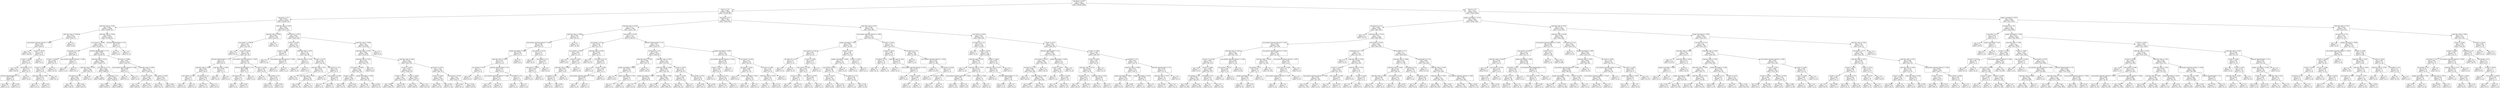 digraph Tree {
node [shape=box, fontname="helvetica"] ;
edge [fontname="helvetica"] ;
0 [label="age_group <= 0.833\ngini = 0.365\nsamples = 26558\nvalue = [20190, 6368]"] ;
1 [label="hosp_tf <= 0.5\ngini = 0.083\nsamples = 18444\nvalue = [17642, 802]"] ;
0 -> 1 [labeldistance=2.5, labelangle=45, headlabel="True"] ;
2 [label="age_group <= 0.5\ngini = 0.023\nsamples = 16190\nvalue = [15999, 191]"] ;
1 -> 2 ;
3 [label="state_fips_code <= 0.078\ngini = 0.006\nsamples = 12660\nvalue = [12622, 38]"] ;
2 -> 3 ;
4 [label="state_fips_code <= 0.058\ngini = 0.053\nsamples = 438\nvalue = [426, 12]"] ;
3 -> 4 ;
5 [label="case_positive_specimen_interval <= 0.005\ngini = 0.018\nsamples = 430\nvalue = [426, 4]"] ;
4 -> 5 ;
6 [label="gini = 0.0\nsamples = 356\nvalue = [356, 0]"] ;
5 -> 6 ;
7 [label="income <= 0.342\ngini = 0.102\nsamples = 74\nvalue = [70, 4]"] ;
5 -> 7 ;
8 [label="income <= 0.308\ngini = 0.079\nsamples = 73\nvalue = [70, 3]"] ;
7 -> 8 ;
9 [label="gini = 0.0\nsamples = 58\nvalue = [58, 0]"] ;
8 -> 9 ;
10 [label="sex_Female <= 0.5\ngini = 0.32\nsamples = 15\nvalue = [12, 3]"] ;
8 -> 10 ;
11 [label="ethnicity_Hispanic/Latino <= 0.5\ngini = 0.397\nsamples = 11\nvalue = [8, 3]"] ;
10 -> 11 ;
12 [label="gini = 0.48\nsamples = 5\nvalue = [3, 2]"] ;
11 -> 12 ;
13 [label="gini = 0.278\nsamples = 6\nvalue = [5, 1]"] ;
11 -> 13 ;
14 [label="gini = 0.0\nsamples = 4\nvalue = [4, 0]"] ;
10 -> 14 ;
15 [label="gini = 0.0\nsamples = 1\nvalue = [0, 1]"] ;
7 -> 15 ;
16 [label="gini = 0.0\nsamples = 8\nvalue = [0, 8]"] ;
4 -> 16 ;
17 [label="state_fips_code <= 0.818\ngini = 0.004\nsamples = 12222\nvalue = [12196, 26]"] ;
3 -> 17 ;
18 [label="case_month <= 0.044\ngini = 0.004\nsamples = 12217\nvalue = [12192, 25]"] ;
17 -> 18 ;
19 [label="race_Asian <= 0.5\ngini = 0.081\nsamples = 71\nvalue = [68, 3]"] ;
18 -> 19 ;
20 [label="income <= 0.296\ngini = 0.056\nsamples = 69\nvalue = [67, 2]"] ;
19 -> 20 ;
21 [label="income <= 0.292\ngini = 0.219\nsamples = 16\nvalue = [14, 2]"] ;
20 -> 21 ;
22 [label="state_fips_code <= 0.481\ngini = 0.124\nsamples = 15\nvalue = [14, 1]"] ;
21 -> 22 ;
23 [label="gini = 0.0\nsamples = 11\nvalue = [11, 0]"] ;
22 -> 23 ;
24 [label="gini = 0.375\nsamples = 4\nvalue = [3, 1]"] ;
22 -> 24 ;
25 [label="gini = 0.0\nsamples = 1\nvalue = [0, 1]"] ;
21 -> 25 ;
26 [label="gini = 0.0\nsamples = 53\nvalue = [53, 0]"] ;
20 -> 26 ;
27 [label="case_positive_specimen_interval <= 0.005\ngini = 0.5\nsamples = 2\nvalue = [1, 1]"] ;
19 -> 27 ;
28 [label="gini = 0.0\nsamples = 1\nvalue = [1, 0]"] ;
27 -> 28 ;
29 [label="gini = 0.0\nsamples = 1\nvalue = [0, 1]"] ;
27 -> 29 ;
30 [label="ethnicity_Hispanic/Latino <= 0.5\ngini = 0.004\nsamples = 12146\nvalue = [12124, 22]"] ;
18 -> 30 ;
31 [label="state_fips_code <= 0.214\ngini = 0.002\nsamples = 10830\nvalue = [10817, 13]"] ;
30 -> 31 ;
32 [label="state_fips_code <= 0.201\ngini = 0.011\nsamples = 928\nvalue = [923, 5]"] ;
31 -> 32 ;
33 [label="risk_factor_tf <= 0.5\ngini = 0.009\nsamples = 927\nvalue = [923, 4]"] ;
32 -> 33 ;
34 [label="gini = 0.0\nsamples = 342\nvalue = [342, 0]"] ;
33 -> 34 ;
35 [label="gini = 0.014\nsamples = 585\nvalue = [581, 4]"] ;
33 -> 35 ;
36 [label="gini = 0.0\nsamples = 1\nvalue = [0, 1]"] ;
32 -> 36 ;
37 [label="risk_factor_tf <= 0.5\ngini = 0.002\nsamples = 9902\nvalue = [9894, 8]"] ;
31 -> 37 ;
38 [label="gini = 0.0\nsamples = 3646\nvalue = [3646, 0]"] ;
37 -> 38 ;
39 [label="sex_Female <= 0.5\ngini = 0.003\nsamples = 6256\nvalue = [6248, 8]"] ;
37 -> 39 ;
40 [label="gini = 0.001\nsamples = 4561\nvalue = [4558, 3]"] ;
39 -> 40 ;
41 [label="gini = 0.006\nsamples = 1695\nvalue = [1690, 5]"] ;
39 -> 41 ;
42 [label="income <= 0.088\ngini = 0.014\nsamples = 1316\nvalue = [1307, 9]"] ;
30 -> 42 ;
43 [label="case_positive_specimen_interval <= 0.005\ngini = 0.444\nsamples = 3\nvalue = [2, 1]"] ;
42 -> 43 ;
44 [label="gini = 0.0\nsamples = 1\nvalue = [0, 1]"] ;
43 -> 44 ;
45 [label="gini = 0.0\nsamples = 2\nvalue = [2, 0]"] ;
43 -> 45 ;
46 [label="state_fips_code <= 0.604\ngini = 0.012\nsamples = 1313\nvalue = [1305, 8]"] ;
42 -> 46 ;
47 [label="income <= 0.534\ngini = 0.002\nsamples = 982\nvalue = [981, 1]"] ;
46 -> 47 ;
48 [label="gini = 0.0\nsamples = 858\nvalue = [858, 0]"] ;
47 -> 48 ;
49 [label="gini = 0.016\nsamples = 124\nvalue = [123, 1]"] ;
47 -> 49 ;
50 [label="case_month <= 0.206\ngini = 0.041\nsamples = 331\nvalue = [324, 7]"] ;
46 -> 50 ;
51 [label="gini = 0.103\nsamples = 55\nvalue = [52, 3]"] ;
50 -> 51 ;
52 [label="gini = 0.029\nsamples = 276\nvalue = [272, 4]"] ;
50 -> 52 ;
53 [label="ethnicity_Hispanic/Latino <= 0.5\ngini = 0.32\nsamples = 5\nvalue = [4, 1]"] ;
17 -> 53 ;
54 [label="gini = 0.0\nsamples = 4\nvalue = [4, 0]"] ;
53 -> 54 ;
55 [label="gini = 0.0\nsamples = 1\nvalue = [0, 1]"] ;
53 -> 55 ;
56 [label="state_fips_code <= 0.078\ngini = 0.083\nsamples = 3530\nvalue = [3377, 153]"] ;
2 -> 56 ;
57 [label="state_fips_code <= 0.058\ngini = 0.406\nsamples = 159\nvalue = [114, 45]"] ;
56 -> 57 ;
58 [label="case_month <= 0.309\ngini = 0.236\nsamples = 132\nvalue = [114, 18]"] ;
57 -> 58 ;
59 [label="gini = 0.0\nsamples = 47\nvalue = [47, 0]"] ;
58 -> 59 ;
60 [label="income <= 0.236\ngini = 0.334\nsamples = 85\nvalue = [67, 18]"] ;
58 -> 60 ;
61 [label="ethnicity_Hispanic/Latino <= 0.5\ngini = 0.13\nsamples = 43\nvalue = [40, 3]"] ;
60 -> 61 ;
62 [label="state_fips_code <= 0.019\ngini = 0.095\nsamples = 40\nvalue = [38, 2]"] ;
61 -> 62 ;
63 [label="case_month <= 0.515\ngini = 0.32\nsamples = 5\nvalue = [4, 1]"] ;
62 -> 63 ;
64 [label="gini = 0.0\nsamples = 4\nvalue = [4, 0]"] ;
63 -> 64 ;
65 [label="gini = 0.0\nsamples = 1\nvalue = [0, 1]"] ;
63 -> 65 ;
66 [label="sex_Female <= 0.5\ngini = 0.056\nsamples = 35\nvalue = [34, 1]"] ;
62 -> 66 ;
67 [label="gini = 0.153\nsamples = 12\nvalue = [11, 1]"] ;
66 -> 67 ;
68 [label="gini = 0.0\nsamples = 23\nvalue = [23, 0]"] ;
66 -> 68 ;
69 [label="state_fips_code <= 0.045\ngini = 0.444\nsamples = 3\nvalue = [2, 1]"] ;
61 -> 69 ;
70 [label="gini = 0.0\nsamples = 2\nvalue = [2, 0]"] ;
69 -> 70 ;
71 [label="gini = 0.0\nsamples = 1\nvalue = [0, 1]"] ;
69 -> 71 ;
72 [label="case_positive_specimen_interval <= 0.005\ngini = 0.459\nsamples = 42\nvalue = [27, 15]"] ;
60 -> 72 ;
73 [label="ethnicity_Hispanic/Latino <= 0.5\ngini = 0.486\nsamples = 12\nvalue = [5, 7]"] ;
72 -> 73 ;
74 [label="risk_factor_tf <= 0.5\ngini = 0.42\nsamples = 10\nvalue = [3, 7]"] ;
73 -> 74 ;
75 [label="gini = 0.0\nsamples = 1\nvalue = [1, 0]"] ;
74 -> 75 ;
76 [label="gini = 0.346\nsamples = 9\nvalue = [2, 7]"] ;
74 -> 76 ;
77 [label="gini = 0.0\nsamples = 2\nvalue = [2, 0]"] ;
73 -> 77 ;
78 [label="income <= 0.302\ngini = 0.391\nsamples = 30\nvalue = [22, 8]"] ;
72 -> 78 ;
79 [label="gini = 0.0\nsamples = 5\nvalue = [5, 0]"] ;
78 -> 79 ;
80 [label="case_month <= 0.5\ngini = 0.435\nsamples = 25\nvalue = [17, 8]"] ;
78 -> 80 ;
81 [label="gini = 0.278\nsamples = 12\nvalue = [10, 2]"] ;
80 -> 81 ;
82 [label="gini = 0.497\nsamples = 13\nvalue = [7, 6]"] ;
80 -> 82 ;
83 [label="gini = 0.0\nsamples = 27\nvalue = [0, 27]"] ;
57 -> 83 ;
84 [label="case_month <= 0.074\ngini = 0.062\nsamples = 3371\nvalue = [3263, 108]"] ;
56 -> 84 ;
85 [label="income <= 0.182\ngini = 0.351\nsamples = 110\nvalue = [85, 25]"] ;
84 -> 85 ;
86 [label="income <= 0.105\ngini = 0.469\nsamples = 8\nvalue = [3, 5]"] ;
85 -> 86 ;
87 [label="gini = 0.0\nsamples = 2\nvalue = [2, 0]"] ;
86 -> 87 ;
88 [label="case_positive_specimen_interval <= 0.005\ngini = 0.278\nsamples = 6\nvalue = [1, 5]"] ;
86 -> 88 ;
89 [label="gini = 0.0\nsamples = 5\nvalue = [0, 5]"] ;
88 -> 89 ;
90 [label="gini = 0.0\nsamples = 1\nvalue = [1, 0]"] ;
88 -> 90 ;
91 [label="state_fips_code <= 0.214\ngini = 0.315\nsamples = 102\nvalue = [82, 20]"] ;
85 -> 91 ;
92 [label="state_fips_code <= 0.149\ngini = 0.5\nsamples = 8\nvalue = [4, 4]"] ;
91 -> 92 ;
93 [label="gini = 0.0\nsamples = 4\nvalue = [4, 0]"] ;
92 -> 93 ;
94 [label="gini = 0.0\nsamples = 4\nvalue = [0, 4]"] ;
92 -> 94 ;
95 [label="income <= 0.772\ngini = 0.282\nsamples = 94\nvalue = [78, 16]"] ;
91 -> 95 ;
96 [label="state_fips_code <= 0.37\ngini = 0.245\nsamples = 84\nvalue = [72, 12]"] ;
95 -> 96 ;
97 [label="gini = 0.0\nsamples = 16\nvalue = [16, 0]"] ;
96 -> 97 ;
98 [label="state_fips_code <= 0.461\ngini = 0.291\nsamples = 68\nvalue = [56, 12]"] ;
96 -> 98 ;
99 [label="gini = 0.346\nsamples = 54\nvalue = [42, 12]"] ;
98 -> 99 ;
100 [label="gini = 0.0\nsamples = 14\nvalue = [14, 0]"] ;
98 -> 100 ;
101 [label="risk_factor_tf <= 0.5\ngini = 0.48\nsamples = 10\nvalue = [6, 4]"] ;
95 -> 101 ;
102 [label="gini = 0.0\nsamples = 1\nvalue = [1, 0]"] ;
101 -> 102 ;
103 [label="case_month <= 0.044\ngini = 0.494\nsamples = 9\nvalue = [5, 4]"] ;
101 -> 103 ;
104 [label="gini = 0.5\nsamples = 4\nvalue = [2, 2]"] ;
103 -> 104 ;
105 [label="gini = 0.48\nsamples = 5\nvalue = [3, 2]"] ;
103 -> 105 ;
106 [label="state_fips_code <= 0.818\ngini = 0.05\nsamples = 3261\nvalue = [3178, 83]"] ;
84 -> 106 ;
107 [label="state_fips_code <= 0.214\ngini = 0.048\nsamples = 3259\nvalue = [3178, 81]"] ;
106 -> 107 ;
108 [label="state_fips_code <= 0.201\ngini = 0.167\nsamples = 294\nvalue = [267, 27]"] ;
107 -> 108 ;
109 [label="case_month <= 0.485\ngini = 0.124\nsamples = 286\nvalue = [267, 19]"] ;
108 -> 109 ;
110 [label="income <= 0.217\ngini = 0.052\nsamples = 188\nvalue = [183, 5]"] ;
109 -> 110 ;
111 [label="gini = 0.097\nsamples = 78\nvalue = [74, 4]"] ;
110 -> 111 ;
112 [label="gini = 0.018\nsamples = 110\nvalue = [109, 1]"] ;
110 -> 112 ;
113 [label="people_vaccinated <= 0.789\ngini = 0.245\nsamples = 98\nvalue = [84, 14]"] ;
109 -> 113 ;
114 [label="gini = 0.416\nsamples = 44\nvalue = [31, 13]"] ;
113 -> 114 ;
115 [label="gini = 0.036\nsamples = 54\nvalue = [53, 1]"] ;
113 -> 115 ;
116 [label="gini = 0.0\nsamples = 8\nvalue = [0, 8]"] ;
108 -> 116 ;
117 [label="state_fips_code <= 0.604\ngini = 0.036\nsamples = 2965\nvalue = [2911, 54]"] ;
107 -> 117 ;
118 [label="income <= 0.322\ngini = 0.025\nsamples = 2579\nvalue = [2546, 33]"] ;
117 -> 118 ;
119 [label="income <= 0.315\ngini = 0.04\nsamples = 1504\nvalue = [1473, 31]"] ;
118 -> 119 ;
120 [label="gini = 0.036\nsamples = 1468\nvalue = [1441, 27]"] ;
119 -> 120 ;
121 [label="gini = 0.198\nsamples = 36\nvalue = [32, 4]"] ;
119 -> 121 ;
122 [label="income <= 0.462\ngini = 0.004\nsamples = 1075\nvalue = [1073, 2]"] ;
118 -> 122 ;
123 [label="gini = 0.01\nsamples = 402\nvalue = [400, 2]"] ;
122 -> 123 ;
124 [label="gini = 0.0\nsamples = 673\nvalue = [673, 0]"] ;
122 -> 124 ;
125 [label="income <= 0.272\ngini = 0.103\nsamples = 386\nvalue = [365, 21]"] ;
117 -> 125 ;
126 [label="income <= 0.264\ngini = 0.202\nsamples = 140\nvalue = [124, 16]"] ;
125 -> 126 ;
127 [label="gini = 0.093\nsamples = 123\nvalue = [117, 6]"] ;
126 -> 127 ;
128 [label="gini = 0.484\nsamples = 17\nvalue = [7, 10]"] ;
126 -> 128 ;
129 [label="case_month <= 0.132\ngini = 0.04\nsamples = 246\nvalue = [241, 5]"] ;
125 -> 129 ;
130 [label="gini = 0.245\nsamples = 7\nvalue = [6, 1]"] ;
129 -> 130 ;
131 [label="gini = 0.033\nsamples = 239\nvalue = [235, 4]"] ;
129 -> 131 ;
132 [label="gini = 0.0\nsamples = 2\nvalue = [0, 2]"] ;
106 -> 132 ;
133 [label="age_group <= 0.5\ngini = 0.395\nsamples = 2254\nvalue = [1643, 611]"] ;
1 -> 133 ;
134 [label="state_fips_code <= 0.078\ngini = 0.173\nsamples = 1342\nvalue = [1214, 128]"] ;
133 -> 134 ;
135 [label="state_fips_code <= 0.058\ngini = 0.485\nsamples = 70\nvalue = [29, 41]"] ;
134 -> 135 ;
136 [label="case_positive_specimen_interval <= 0.019\ngini = 0.399\nsamples = 40\nvalue = [29, 11]"] ;
135 -> 136 ;
137 [label="people_vaccinated <= 0.966\ngini = 0.264\nsamples = 32\nvalue = [27, 5]"] ;
136 -> 137 ;
138 [label="state_fips_code <= 0.019\ngini = 0.225\nsamples = 31\nvalue = [27, 4]"] ;
137 -> 138 ;
139 [label="sex_Female <= 0.5\ngini = 0.5\nsamples = 4\nvalue = [2, 2]"] ;
138 -> 139 ;
140 [label="gini = 0.0\nsamples = 2\nvalue = [0, 2]"] ;
139 -> 140 ;
141 [label="gini = 0.0\nsamples = 2\nvalue = [2, 0]"] ;
139 -> 141 ;
142 [label="ethnicity_Hispanic/Latino <= 0.5\ngini = 0.137\nsamples = 27\nvalue = [25, 2]"] ;
138 -> 142 ;
143 [label="case_positive_specimen_interval <= 0.005\ngini = 0.077\nsamples = 25\nvalue = [24, 1]"] ;
142 -> 143 ;
144 [label="gini = 0.0\nsamples = 20\nvalue = [20, 0]"] ;
143 -> 144 ;
145 [label="gini = 0.32\nsamples = 5\nvalue = [4, 1]"] ;
143 -> 145 ;
146 [label="race_Black <= 0.5\ngini = 0.5\nsamples = 2\nvalue = [1, 1]"] ;
142 -> 146 ;
147 [label="gini = 0.0\nsamples = 1\nvalue = [0, 1]"] ;
146 -> 147 ;
148 [label="gini = 0.0\nsamples = 1\nvalue = [1, 0]"] ;
146 -> 148 ;
149 [label="gini = 0.0\nsamples = 1\nvalue = [0, 1]"] ;
137 -> 149 ;
150 [label="case_month <= 0.324\ngini = 0.375\nsamples = 8\nvalue = [2, 6]"] ;
136 -> 150 ;
151 [label="gini = 0.0\nsamples = 3\nvalue = [0, 3]"] ;
150 -> 151 ;
152 [label="sex_Female <= 0.5\ngini = 0.48\nsamples = 5\nvalue = [2, 3]"] ;
150 -> 152 ;
153 [label="case_month <= 0.647\ngini = 0.444\nsamples = 3\nvalue = [2, 1]"] ;
152 -> 153 ;
154 [label="gini = 0.0\nsamples = 2\nvalue = [2, 0]"] ;
153 -> 154 ;
155 [label="gini = 0.0\nsamples = 1\nvalue = [0, 1]"] ;
153 -> 155 ;
156 [label="gini = 0.0\nsamples = 2\nvalue = [0, 2]"] ;
152 -> 156 ;
157 [label="gini = 0.0\nsamples = 30\nvalue = [0, 30]"] ;
135 -> 157 ;
158 [label="case_month <= 0.074\ngini = 0.127\nsamples = 1272\nvalue = [1185, 87]"] ;
134 -> 158 ;
159 [label="sex_Female <= 0.5\ngini = 0.478\nsamples = 38\nvalue = [23, 15]"] ;
158 -> 159 ;
160 [label="case_month <= 0.044\ngini = 0.465\nsamples = 19\nvalue = [7, 12]"] ;
159 -> 160 ;
161 [label="gini = 0.0\nsamples = 6\nvalue = [0, 6]"] ;
160 -> 161 ;
162 [label="income <= 0.431\ngini = 0.497\nsamples = 13\nvalue = [7, 6]"] ;
160 -> 162 ;
163 [label="state_fips_code <= 0.481\ngini = 0.48\nsamples = 10\nvalue = [4, 6]"] ;
162 -> 163 ;
164 [label="race_Black <= 0.5\ngini = 0.375\nsamples = 8\nvalue = [2, 6]"] ;
163 -> 164 ;
165 [label="gini = 0.0\nsamples = 5\nvalue = [0, 5]"] ;
164 -> 165 ;
166 [label="gini = 0.444\nsamples = 3\nvalue = [2, 1]"] ;
164 -> 166 ;
167 [label="gini = 0.0\nsamples = 2\nvalue = [2, 0]"] ;
163 -> 167 ;
168 [label="gini = 0.0\nsamples = 3\nvalue = [3, 0]"] ;
162 -> 168 ;
169 [label="state_fips_code <= 0.442\ngini = 0.266\nsamples = 19\nvalue = [16, 3]"] ;
159 -> 169 ;
170 [label="gini = 0.0\nsamples = 11\nvalue = [11, 0]"] ;
169 -> 170 ;
171 [label="risk_factor_tf <= 0.5\ngini = 0.469\nsamples = 8\nvalue = [5, 3]"] ;
169 -> 171 ;
172 [label="gini = 0.0\nsamples = 3\nvalue = [3, 0]"] ;
171 -> 172 ;
173 [label="income <= 0.292\ngini = 0.48\nsamples = 5\nvalue = [2, 3]"] ;
171 -> 173 ;
174 [label="case_positive_specimen_interval <= 0.005\ngini = 0.444\nsamples = 3\nvalue = [2, 1]"] ;
173 -> 174 ;
175 [label="gini = 0.0\nsamples = 1\nvalue = [1, 0]"] ;
174 -> 175 ;
176 [label="gini = 0.5\nsamples = 2\nvalue = [1, 1]"] ;
174 -> 176 ;
177 [label="gini = 0.0\nsamples = 2\nvalue = [0, 2]"] ;
173 -> 177 ;
178 [label="ethnicity_Hispanic/Latino <= 0.5\ngini = 0.11\nsamples = 1234\nvalue = [1162, 72]"] ;
158 -> 178 ;
179 [label="risk_factor_tf <= 0.5\ngini = 0.087\nsamples = 1142\nvalue = [1090, 52]"] ;
178 -> 179 ;
180 [label="state_fips_code <= 0.149\ngini = 0.006\nsamples = 338\nvalue = [337, 1]"] ;
179 -> 180 ;
181 [label="people_vaccinated <= 0.685\ngini = 0.105\nsamples = 18\nvalue = [17, 1]"] ;
180 -> 181 ;
182 [label="gini = 0.0\nsamples = 14\nvalue = [14, 0]"] ;
181 -> 182 ;
183 [label="people_vaccinated <= 0.776\ngini = 0.375\nsamples = 4\nvalue = [3, 1]"] ;
181 -> 183 ;
184 [label="gini = 0.0\nsamples = 1\nvalue = [0, 1]"] ;
183 -> 184 ;
185 [label="gini = 0.0\nsamples = 3\nvalue = [3, 0]"] ;
183 -> 185 ;
186 [label="gini = 0.0\nsamples = 320\nvalue = [320, 0]"] ;
180 -> 186 ;
187 [label="state_fips_code <= 0.545\ngini = 0.119\nsamples = 804\nvalue = [753, 51]"] ;
179 -> 187 ;
188 [label="state_fips_code <= 0.208\ngini = 0.096\nsamples = 711\nvalue = [675, 36]"] ;
187 -> 188 ;
189 [label="people_vaccinated <= 0.685\ngini = 0.227\nsamples = 69\nvalue = [60, 9]"] ;
188 -> 189 ;
190 [label="gini = 0.0\nsamples = 33\nvalue = [33, 0]"] ;
189 -> 190 ;
191 [label="gini = 0.375\nsamples = 36\nvalue = [27, 9]"] ;
189 -> 191 ;
192 [label="state_fips_code <= 0.364\ngini = 0.081\nsamples = 642\nvalue = [615, 27]"] ;
188 -> 192 ;
193 [label="gini = 0.035\nsamples = 341\nvalue = [335, 6]"] ;
192 -> 193 ;
194 [label="gini = 0.13\nsamples = 301\nvalue = [280, 21]"] ;
192 -> 194 ;
195 [label="income <= 0.317\ngini = 0.271\nsamples = 93\nvalue = [78, 15]"] ;
187 -> 195 ;
196 [label="income <= 0.314\ngini = 0.346\nsamples = 54\nvalue = [42, 12]"] ;
195 -> 196 ;
197 [label="gini = 0.311\nsamples = 52\nvalue = [42, 10]"] ;
196 -> 197 ;
198 [label="gini = 0.0\nsamples = 2\nvalue = [0, 2]"] ;
196 -> 198 ;
199 [label="case_month <= 0.721\ngini = 0.142\nsamples = 39\nvalue = [36, 3]"] ;
195 -> 199 ;
200 [label="gini = 0.059\nsamples = 33\nvalue = [32, 1]"] ;
199 -> 200 ;
201 [label="gini = 0.444\nsamples = 6\nvalue = [4, 2]"] ;
199 -> 201 ;
202 [label="people_vaccinated <= 0.489\ngini = 0.34\nsamples = 92\nvalue = [72, 20]"] ;
178 -> 202 ;
203 [label="case_positive_specimen_interval <= 0.019\ngini = 0.188\nsamples = 38\nvalue = [34, 4]"] ;
202 -> 203 ;
204 [label="income <= 0.157\ngini = 0.149\nsamples = 37\nvalue = [34, 3]"] ;
203 -> 204 ;
205 [label="gini = 0.0\nsamples = 1\nvalue = [0, 1]"] ;
204 -> 205 ;
206 [label="race_Asian <= 0.5\ngini = 0.105\nsamples = 36\nvalue = [34, 2]"] ;
204 -> 206 ;
207 [label="gini = 0.057\nsamples = 34\nvalue = [33, 1]"] ;
206 -> 207 ;
208 [label="gini = 0.5\nsamples = 2\nvalue = [1, 1]"] ;
206 -> 208 ;
209 [label="gini = 0.0\nsamples = 1\nvalue = [0, 1]"] ;
203 -> 209 ;
210 [label="case_month <= 0.618\ngini = 0.417\nsamples = 54\nvalue = [38, 16]"] ;
202 -> 210 ;
211 [label="age_group <= 0.167\ngini = 0.499\nsamples = 23\nvalue = [11, 12]"] ;
210 -> 211 ;
212 [label="gini = 0.0\nsamples = 2\nvalue = [2, 0]"] ;
211 -> 212 ;
213 [label="people_vaccinated <= 0.817\ngini = 0.49\nsamples = 21\nvalue = [9, 12]"] ;
211 -> 213 ;
214 [label="gini = 0.5\nsamples = 18\nvalue = [9, 9]"] ;
213 -> 214 ;
215 [label="gini = 0.0\nsamples = 3\nvalue = [0, 3]"] ;
213 -> 215 ;
216 [label="income <= 0.796\ngini = 0.225\nsamples = 31\nvalue = [27, 4]"] ;
210 -> 216 ;
217 [label="state_fips_code <= 0.214\ngini = 0.18\nsamples = 30\nvalue = [27, 3]"] ;
216 -> 217 ;
218 [label="gini = 0.5\nsamples = 2\nvalue = [1, 1]"] ;
217 -> 218 ;
219 [label="gini = 0.133\nsamples = 28\nvalue = [26, 2]"] ;
217 -> 219 ;
220 [label="gini = 0.0\nsamples = 1\nvalue = [0, 1]"] ;
216 -> 220 ;
221 [label="state_fips_code <= 0.214\ngini = 0.498\nsamples = 912\nvalue = [429, 483]"] ;
133 -> 221 ;
222 [label="case_positive_specimen_interval <= 0.005\ngini = 0.275\nsamples = 279\nvalue = [46, 233]"] ;
221 -> 222 ;
223 [label="people_vaccinated <= 0.01\ngini = 0.424\nsamples = 118\nvalue = [36, 82]"] ;
222 -> 223 ;
224 [label="case_month <= 0.103\ngini = 0.483\nsamples = 22\nvalue = [13, 9]"] ;
223 -> 224 ;
225 [label="risk_factor_tf <= 0.5\ngini = 0.32\nsamples = 5\nvalue = [1, 4]"] ;
224 -> 225 ;
226 [label="gini = 0.0\nsamples = 1\nvalue = [1, 0]"] ;
225 -> 226 ;
227 [label="gini = 0.0\nsamples = 4\nvalue = [0, 4]"] ;
225 -> 227 ;
228 [label="income <= 0.348\ngini = 0.415\nsamples = 17\nvalue = [12, 5]"] ;
224 -> 228 ;
229 [label="case_month <= 0.162\ngini = 0.459\nsamples = 14\nvalue = [9, 5]"] ;
228 -> 229 ;
230 [label="income <= 0.213\ngini = 0.48\nsamples = 5\nvalue = [2, 3]"] ;
229 -> 230 ;
231 [label="gini = 0.0\nsamples = 1\nvalue = [1, 0]"] ;
230 -> 231 ;
232 [label="gini = 0.375\nsamples = 4\nvalue = [1, 3]"] ;
230 -> 232 ;
233 [label="case_month <= 0.279\ngini = 0.346\nsamples = 9\nvalue = [7, 2]"] ;
229 -> 233 ;
234 [label="gini = 0.0\nsamples = 5\nvalue = [5, 0]"] ;
233 -> 234 ;
235 [label="gini = 0.5\nsamples = 4\nvalue = [2, 2]"] ;
233 -> 235 ;
236 [label="gini = 0.0\nsamples = 3\nvalue = [3, 0]"] ;
228 -> 236 ;
237 [label="income <= 0.47\ngini = 0.364\nsamples = 96\nvalue = [23, 73]"] ;
223 -> 237 ;
238 [label="people_vaccinated <= 0.958\ngini = 0.33\nsamples = 91\nvalue = [19, 72]"] ;
237 -> 238 ;
239 [label="case_month <= 0.515\ngini = 0.309\nsamples = 89\nvalue = [17, 72]"] ;
238 -> 239 ;
240 [label="income <= 0.231\ngini = 0.427\nsamples = 42\nvalue = [13, 29]"] ;
239 -> 240 ;
241 [label="gini = 0.5\nsamples = 16\nvalue = [8, 8]"] ;
240 -> 241 ;
242 [label="gini = 0.311\nsamples = 26\nvalue = [5, 21]"] ;
240 -> 242 ;
243 [label="risk_factor_tf <= 0.5\ngini = 0.156\nsamples = 47\nvalue = [4, 43]"] ;
239 -> 243 ;
244 [label="gini = 0.0\nsamples = 1\nvalue = [1, 0]"] ;
243 -> 244 ;
245 [label="gini = 0.122\nsamples = 46\nvalue = [3, 43]"] ;
243 -> 245 ;
246 [label="gini = 0.0\nsamples = 2\nvalue = [2, 0]"] ;
238 -> 246 ;
247 [label="income <= 0.535\ngini = 0.32\nsamples = 5\nvalue = [4, 1]"] ;
237 -> 247 ;
248 [label="gini = 0.0\nsamples = 4\nvalue = [4, 0]"] ;
247 -> 248 ;
249 [label="gini = 0.0\nsamples = 1\nvalue = [0, 1]"] ;
247 -> 249 ;
250 [label="income <= 0.292\ngini = 0.117\nsamples = 161\nvalue = [10, 151]"] ;
222 -> 250 ;
251 [label="income <= 0.221\ngini = 0.488\nsamples = 19\nvalue = [8, 11]"] ;
250 -> 251 ;
252 [label="race_Black <= 0.5\ngini = 0.18\nsamples = 10\nvalue = [1, 9]"] ;
251 -> 252 ;
253 [label="gini = 0.0\nsamples = 9\nvalue = [0, 9]"] ;
252 -> 253 ;
254 [label="gini = 0.0\nsamples = 1\nvalue = [1, 0]"] ;
252 -> 254 ;
255 [label="state_fips_code <= 0.019\ngini = 0.346\nsamples = 9\nvalue = [7, 2]"] ;
251 -> 255 ;
256 [label="gini = 0.0\nsamples = 1\nvalue = [0, 1]"] ;
255 -> 256 ;
257 [label="case_positive_specimen_interval <= 0.101\ngini = 0.219\nsamples = 8\nvalue = [7, 1]"] ;
255 -> 257 ;
258 [label="gini = 0.0\nsamples = 5\nvalue = [5, 0]"] ;
257 -> 258 ;
259 [label="income <= 0.236\ngini = 0.444\nsamples = 3\nvalue = [2, 1]"] ;
257 -> 259 ;
260 [label="gini = 0.0\nsamples = 1\nvalue = [1, 0]"] ;
259 -> 260 ;
261 [label="gini = 0.5\nsamples = 2\nvalue = [1, 1]"] ;
259 -> 261 ;
262 [label="risk_factor_tf <= 0.5\ngini = 0.028\nsamples = 142\nvalue = [2, 140]"] ;
250 -> 262 ;
263 [label="gini = 0.0\nsamples = 1\nvalue = [1, 0]"] ;
262 -> 263 ;
264 [label="case_positive_specimen_interval <= 0.024\ngini = 0.014\nsamples = 141\nvalue = [1, 140]"] ;
262 -> 264 ;
265 [label="gini = 0.0\nsamples = 137\nvalue = [0, 137]"] ;
264 -> 265 ;
266 [label="case_month <= 0.618\ngini = 0.375\nsamples = 4\nvalue = [1, 3]"] ;
264 -> 266 ;
267 [label="gini = 0.0\nsamples = 2\nvalue = [0, 2]"] ;
266 -> 267 ;
268 [label="income <= 0.394\ngini = 0.5\nsamples = 2\nvalue = [1, 1]"] ;
266 -> 268 ;
269 [label="gini = 0.0\nsamples = 1\nvalue = [1, 0]"] ;
268 -> 269 ;
270 [label="gini = 0.0\nsamples = 1\nvalue = [0, 1]"] ;
268 -> 270 ;
271 [label="case_month <= 0.074\ngini = 0.478\nsamples = 633\nvalue = [383, 250]"] ;
221 -> 271 ;
272 [label="risk_factor_tf <= 0.5\ngini = 0.247\nsamples = 104\nvalue = [15, 89]"] ;
271 -> 272 ;
273 [label="gini = 0.0\nsamples = 2\nvalue = [2, 0]"] ;
272 -> 273 ;
274 [label="income <= 0.379\ngini = 0.222\nsamples = 102\nvalue = [13, 89]"] ;
272 -> 274 ;
275 [label="state_fips_code <= 0.24\ngini = 0.144\nsamples = 77\nvalue = [6, 71]"] ;
274 -> 275 ;
276 [label="gini = 0.0\nsamples = 1\nvalue = [1, 0]"] ;
275 -> 276 ;
277 [label="state_fips_code <= 0.571\ngini = 0.123\nsamples = 76\nvalue = [5, 71]"] ;
275 -> 277 ;
278 [label="case_positive_specimen_interval <= 0.005\ngini = 0.08\nsamples = 72\nvalue = [3, 69]"] ;
277 -> 278 ;
279 [label="gini = 0.032\nsamples = 62\nvalue = [1, 61]"] ;
278 -> 279 ;
280 [label="gini = 0.32\nsamples = 10\nvalue = [2, 8]"] ;
278 -> 280 ;
281 [label="case_month <= 0.044\ngini = 0.5\nsamples = 4\nvalue = [2, 2]"] ;
277 -> 281 ;
282 [label="gini = 0.0\nsamples = 2\nvalue = [0, 2]"] ;
281 -> 282 ;
283 [label="gini = 0.0\nsamples = 2\nvalue = [2, 0]"] ;
281 -> 283 ;
284 [label="income <= 0.626\ngini = 0.403\nsamples = 25\nvalue = [7, 18]"] ;
274 -> 284 ;
285 [label="state_fips_code <= 0.377\ngini = 0.475\nsamples = 18\nvalue = [7, 11]"] ;
284 -> 285 ;
286 [label="gini = 0.0\nsamples = 3\nvalue = [0, 3]"] ;
285 -> 286 ;
287 [label="ethnicity_Hispanic/Latino <= 0.5\ngini = 0.498\nsamples = 15\nvalue = [7, 8]"] ;
285 -> 287 ;
288 [label="gini = 0.497\nsamples = 13\nvalue = [7, 6]"] ;
287 -> 288 ;
289 [label="gini = 0.0\nsamples = 2\nvalue = [0, 2]"] ;
287 -> 289 ;
290 [label="gini = 0.0\nsamples = 7\nvalue = [0, 7]"] ;
284 -> 290 ;
291 [label="income <= 0.317\ngini = 0.423\nsamples = 529\nvalue = [368, 161]"] ;
271 -> 291 ;
292 [label="ethnicity_Hispanic/Latino <= 0.5\ngini = 0.495\nsamples = 326\nvalue = [179, 147]"] ;
291 -> 292 ;
293 [label="case_month <= 0.721\ngini = 0.466\nsamples = 270\nvalue = [170, 100]"] ;
292 -> 293 ;
294 [label="risk_factor_tf <= 0.5\ngini = 0.488\nsamples = 236\nvalue = [136, 100]"] ;
293 -> 294 ;
295 [label="gini = 0.0\nsamples = 20\nvalue = [20, 0]"] ;
294 -> 295 ;
296 [label="state_fips_code <= 0.584\ngini = 0.497\nsamples = 216\nvalue = [116, 100]"] ;
294 -> 296 ;
297 [label="gini = 0.484\nsamples = 175\nvalue = [103, 72]"] ;
296 -> 297 ;
298 [label="gini = 0.433\nsamples = 41\nvalue = [13, 28]"] ;
296 -> 298 ;
299 [label="gini = 0.0\nsamples = 34\nvalue = [34, 0]"] ;
293 -> 299 ;
300 [label="people_vaccinated <= 0.956\ngini = 0.27\nsamples = 56\nvalue = [9, 47]"] ;
292 -> 300 ;
301 [label="income <= 0.077\ngini = 0.249\nsamples = 55\nvalue = [8, 47]"] ;
300 -> 301 ;
302 [label="gini = 0.0\nsamples = 1\nvalue = [1, 0]"] ;
301 -> 302 ;
303 [label="income <= 0.245\ngini = 0.226\nsamples = 54\nvalue = [7, 47]"] ;
301 -> 303 ;
304 [label="gini = 0.0\nsamples = 26\nvalue = [0, 26]"] ;
303 -> 304 ;
305 [label="gini = 0.375\nsamples = 28\nvalue = [7, 21]"] ;
303 -> 305 ;
306 [label="gini = 0.0\nsamples = 1\nvalue = [1, 0]"] ;
300 -> 306 ;
307 [label="income <= 0.366\ngini = 0.128\nsamples = 203\nvalue = [189, 14]"] ;
291 -> 307 ;
308 [label="income <= 0.365\ngini = 0.343\nsamples = 41\nvalue = [32, 9]"] ;
307 -> 308 ;
309 [label="state_fips_code <= 0.513\ngini = 0.266\nsamples = 38\nvalue = [32, 6]"] ;
308 -> 309 ;
310 [label="race_Black <= 0.5\ngini = 0.067\nsamples = 29\nvalue = [28, 1]"] ;
309 -> 310 ;
311 [label="gini = 0.0\nsamples = 26\nvalue = [26, 0]"] ;
310 -> 311 ;
312 [label="gini = 0.444\nsamples = 3\nvalue = [2, 1]"] ;
310 -> 312 ;
313 [label="state_fips_code <= 0.552\ngini = 0.494\nsamples = 9\nvalue = [4, 5]"] ;
309 -> 313 ;
314 [label="gini = 0.0\nsamples = 4\nvalue = [0, 4]"] ;
313 -> 314 ;
315 [label="gini = 0.32\nsamples = 5\nvalue = [4, 1]"] ;
313 -> 315 ;
316 [label="gini = 0.0\nsamples = 3\nvalue = [0, 3]"] ;
308 -> 316 ;
317 [label="race_Black <= 0.5\ngini = 0.06\nsamples = 162\nvalue = [157, 5]"] ;
307 -> 317 ;
318 [label="state_fips_code <= 0.584\ngini = 0.04\nsamples = 147\nvalue = [144, 3]"] ;
317 -> 318 ;
319 [label="people_vaccinated <= 0.893\ngini = 0.029\nsamples = 138\nvalue = [136, 2]"] ;
318 -> 319 ;
320 [label="gini = 0.0\nsamples = 79\nvalue = [79, 0]"] ;
319 -> 320 ;
321 [label="gini = 0.065\nsamples = 59\nvalue = [57, 2]"] ;
319 -> 321 ;
322 [label="people_vaccinated <= 0.745\ngini = 0.198\nsamples = 9\nvalue = [8, 1]"] ;
318 -> 322 ;
323 [label="gini = 0.0\nsamples = 7\nvalue = [7, 0]"] ;
322 -> 323 ;
324 [label="gini = 0.5\nsamples = 2\nvalue = [1, 1]"] ;
322 -> 324 ;
325 [label="ethnicity_Hispanic/Latino <= 0.5\ngini = 0.231\nsamples = 15\nvalue = [13, 2]"] ;
317 -> 325 ;
326 [label="state_fips_code <= 0.331\ngini = 0.133\nsamples = 14\nvalue = [13, 1]"] ;
325 -> 326 ;
327 [label="gini = 0.444\nsamples = 3\nvalue = [2, 1]"] ;
326 -> 327 ;
328 [label="gini = 0.0\nsamples = 11\nvalue = [11, 0]"] ;
326 -> 328 ;
329 [label="gini = 0.0\nsamples = 1\nvalue = [0, 1]"] ;
325 -> 329 ;
330 [label="hosp_tf <= 0.5\ngini = 0.431\nsamples = 8114\nvalue = [2548, 5566]"] ;
0 -> 330 [labeldistance=2.5, labelangle=-45, headlabel="False"] ;
331 [label="people_vaccinated <= 0.112\ngini = 0.482\nsamples = 3423\nvalue = [2036, 1387]"] ;
330 -> 331 ;
332 [label="risk_factor_tf <= 0.5\ngini = 0.486\nsamples = 1587\nvalue = [661, 926]"] ;
331 -> 332 ;
333 [label="gini = 0.0\nsamples = 97\nvalue = [97, 0]"] ;
332 -> 333 ;
334 [label="state_fips_code <= 0.214\ngini = 0.47\nsamples = 1490\nvalue = [564, 926]"] ;
332 -> 334 ;
335 [label="case_positive_specimen_interval <= 0.014\ngini = 0.359\nsamples = 439\nvalue = [103, 336]"] ;
334 -> 335 ;
336 [label="state_fips_code <= 0.201\ngini = 0.432\nsamples = 308\nvalue = [97, 211]"] ;
335 -> 336 ;
337 [label="income <= 0.123\ngini = 0.456\nsamples = 273\nvalue = [96, 177]"] ;
336 -> 337 ;
338 [label="gini = 0.0\nsamples = 5\nvalue = [5, 0]"] ;
337 -> 338 ;
339 [label="income <= 0.486\ngini = 0.449\nsamples = 268\nvalue = [91, 177]"] ;
337 -> 339 ;
340 [label="sex_Female <= 0.5\ngini = 0.458\nsamples = 253\nvalue = [90, 163]"] ;
339 -> 340 ;
341 [label="gini = 0.49\nsamples = 119\nvalue = [51, 68]"] ;
340 -> 341 ;
342 [label="gini = 0.413\nsamples = 134\nvalue = [39, 95]"] ;
340 -> 342 ;
343 [label="race_White <= 0.5\ngini = 0.124\nsamples = 15\nvalue = [1, 14]"] ;
339 -> 343 ;
344 [label="gini = 0.0\nsamples = 1\nvalue = [1, 0]"] ;
343 -> 344 ;
345 [label="gini = 0.0\nsamples = 14\nvalue = [0, 14]"] ;
343 -> 345 ;
346 [label="case_positive_specimen_interval <= 0.005\ngini = 0.056\nsamples = 35\nvalue = [1, 34]"] ;
336 -> 346 ;
347 [label="case_month <= 0.221\ngini = 0.198\nsamples = 9\nvalue = [1, 8]"] ;
346 -> 347 ;
348 [label="gini = 0.0\nsamples = 1\nvalue = [1, 0]"] ;
347 -> 348 ;
349 [label="gini = 0.0\nsamples = 8\nvalue = [0, 8]"] ;
347 -> 349 ;
350 [label="gini = 0.0\nsamples = 26\nvalue = [0, 26]"] ;
346 -> 350 ;
351 [label="case_positive_specimen_interval <= 0.024\ngini = 0.087\nsamples = 131\nvalue = [6, 125]"] ;
335 -> 351 ;
352 [label="state_fips_code <= 0.052\ngini = 0.033\nsamples = 121\nvalue = [2, 119]"] ;
351 -> 352 ;
353 [label="sex_Female <= 0.5\ngini = 0.346\nsamples = 9\nvalue = [2, 7]"] ;
352 -> 353 ;
354 [label="people_vaccinated <= 0.01\ngini = 0.219\nsamples = 8\nvalue = [1, 7]"] ;
353 -> 354 ;
355 [label="gini = 0.0\nsamples = 4\nvalue = [0, 4]"] ;
354 -> 355 ;
356 [label="gini = 0.375\nsamples = 4\nvalue = [1, 3]"] ;
354 -> 356 ;
357 [label="gini = 0.0\nsamples = 1\nvalue = [1, 0]"] ;
353 -> 357 ;
358 [label="gini = 0.0\nsamples = 112\nvalue = [0, 112]"] ;
352 -> 358 ;
359 [label="case_positive_specimen_interval <= 0.053\ngini = 0.48\nsamples = 10\nvalue = [4, 6]"] ;
351 -> 359 ;
360 [label="case_month <= 0.206\ngini = 0.32\nsamples = 5\nvalue = [4, 1]"] ;
359 -> 360 ;
361 [label="case_positive_specimen_interval <= 0.038\ngini = 0.5\nsamples = 2\nvalue = [1, 1]"] ;
360 -> 361 ;
362 [label="gini = 0.0\nsamples = 1\nvalue = [1, 0]"] ;
361 -> 362 ;
363 [label="gini = 0.0\nsamples = 1\nvalue = [0, 1]"] ;
361 -> 363 ;
364 [label="gini = 0.0\nsamples = 3\nvalue = [3, 0]"] ;
360 -> 364 ;
365 [label="gini = 0.0\nsamples = 5\nvalue = [0, 5]"] ;
359 -> 365 ;
366 [label="case_month <= 0.074\ngini = 0.492\nsamples = 1051\nvalue = [461, 590]"] ;
334 -> 366 ;
367 [label="symptomatic_tf <= 0.5\ngini = 0.3\nsamples = 174\nvalue = [32, 142]"] ;
366 -> 367 ;
368 [label="gini = 0.0\nsamples = 2\nvalue = [2, 0]"] ;
367 -> 368 ;
369 [label="state_fips_code <= 0.565\ngini = 0.288\nsamples = 172\nvalue = [30, 142]"] ;
367 -> 369 ;
370 [label="income <= 0.769\ngini = 0.261\nsamples = 162\nvalue = [25, 137]"] ;
369 -> 370 ;
371 [label="case_positive_specimen_interval <= 0.183\ngini = 0.241\nsamples = 157\nvalue = [22, 135]"] ;
370 -> 371 ;
372 [label="gini = 0.233\nsamples = 156\nvalue = [21, 135]"] ;
371 -> 372 ;
373 [label="gini = 0.0\nsamples = 1\nvalue = [1, 0]"] ;
371 -> 373 ;
374 [label="case_month <= 0.044\ngini = 0.48\nsamples = 5\nvalue = [3, 2]"] ;
370 -> 374 ;
375 [label="gini = 0.0\nsamples = 1\nvalue = [0, 1]"] ;
374 -> 375 ;
376 [label="gini = 0.375\nsamples = 4\nvalue = [3, 1]"] ;
374 -> 376 ;
377 [label="state_fips_code <= 0.63\ngini = 0.5\nsamples = 10\nvalue = [5, 5]"] ;
369 -> 377 ;
378 [label="gini = 0.0\nsamples = 4\nvalue = [4, 0]"] ;
377 -> 378 ;
379 [label="income <= 0.214\ngini = 0.278\nsamples = 6\nvalue = [1, 5]"] ;
377 -> 379 ;
380 [label="gini = 0.0\nsamples = 1\nvalue = [1, 0]"] ;
379 -> 380 ;
381 [label="gini = 0.0\nsamples = 5\nvalue = [0, 5]"] ;
379 -> 381 ;
382 [label="race_White <= 0.5\ngini = 0.5\nsamples = 877\nvalue = [429, 448]"] ;
366 -> 382 ;
383 [label="state_fips_code <= 0.584\ngini = 0.391\nsamples = 105\nvalue = [77, 28]"] ;
382 -> 383 ;
384 [label="state_fips_code <= 0.448\ngini = 0.314\nsamples = 82\nvalue = [66, 16]"] ;
383 -> 384 ;
385 [label="state_fips_code <= 0.435\ngini = 0.398\nsamples = 51\nvalue = [37, 14]"] ;
384 -> 385 ;
386 [label="gini = 0.37\nsamples = 49\nvalue = [37, 12]"] ;
385 -> 386 ;
387 [label="gini = 0.0\nsamples = 2\nvalue = [0, 2]"] ;
385 -> 387 ;
388 [label="case_month <= 0.103\ngini = 0.121\nsamples = 31\nvalue = [29, 2]"] ;
384 -> 388 ;
389 [label="gini = 0.5\nsamples = 2\nvalue = [1, 1]"] ;
388 -> 389 ;
390 [label="gini = 0.067\nsamples = 29\nvalue = [28, 1]"] ;
388 -> 390 ;
391 [label="sex_Female <= 0.5\ngini = 0.499\nsamples = 23\nvalue = [11, 12]"] ;
383 -> 391 ;
392 [label="gini = 0.0\nsamples = 5\nvalue = [5, 0]"] ;
391 -> 392 ;
393 [label="race_Black <= 0.5\ngini = 0.444\nsamples = 18\nvalue = [6, 12]"] ;
391 -> 393 ;
394 [label="gini = 0.0\nsamples = 6\nvalue = [0, 6]"] ;
393 -> 394 ;
395 [label="gini = 0.5\nsamples = 12\nvalue = [6, 6]"] ;
393 -> 395 ;
396 [label="symptomatic_tf <= 0.5\ngini = 0.496\nsamples = 772\nvalue = [352, 420]"] ;
382 -> 396 ;
397 [label="gini = 0.0\nsamples = 17\nvalue = [17, 0]"] ;
396 -> 397 ;
398 [label="state_fips_code <= 0.474\ngini = 0.494\nsamples = 755\nvalue = [335, 420]"] ;
396 -> 398 ;
399 [label="state_fips_code <= 0.422\ngini = 0.5\nsamples = 392\nvalue = [201, 191]"] ;
398 -> 399 ;
400 [label="gini = 0.482\nsamples = 234\nvalue = [95, 139]"] ;
399 -> 400 ;
401 [label="gini = 0.442\nsamples = 158\nvalue = [106, 52]"] ;
399 -> 401 ;
402 [label="case_positive_specimen_interval <= 0.005\ngini = 0.466\nsamples = 363\nvalue = [134, 229]"] ;
398 -> 402 ;
403 [label="gini = 0.456\nsamples = 333\nvalue = [117, 216]"] ;
402 -> 403 ;
404 [label="gini = 0.491\nsamples = 30\nvalue = [17, 13]"] ;
402 -> 404 ;
405 [label="state_fips_code <= 0.214\ngini = 0.376\nsamples = 1836\nvalue = [1375, 461]"] ;
331 -> 405 ;
406 [label="state_fips_code <= 0.078\ngini = 0.499\nsamples = 382\nvalue = [182, 200]"] ;
405 -> 406 ;
407 [label="case_positive_specimen_interval <= 0.014\ngini = 0.359\nsamples = 98\nvalue = [23, 75]"] ;
406 -> 407 ;
408 [label="case_month <= 0.618\ngini = 0.495\nsamples = 49\nvalue = [22, 27]"] ;
407 -> 408 ;
409 [label="state_fips_code <= 0.026\ngini = 0.444\nsamples = 21\nvalue = [14, 7]"] ;
408 -> 409 ;
410 [label="gini = 0.0\nsamples = 4\nvalue = [0, 4]"] ;
409 -> 410 ;
411 [label="case_month <= 0.559\ngini = 0.291\nsamples = 17\nvalue = [14, 3]"] ;
409 -> 411 ;
412 [label="income <= 0.254\ngini = 0.42\nsamples = 10\nvalue = [7, 3]"] ;
411 -> 412 ;
413 [label="gini = 0.0\nsamples = 2\nvalue = [0, 2]"] ;
412 -> 413 ;
414 [label="gini = 0.219\nsamples = 8\nvalue = [7, 1]"] ;
412 -> 414 ;
415 [label="gini = 0.0\nsamples = 7\nvalue = [7, 0]"] ;
411 -> 415 ;
416 [label="people_vaccinated <= 0.956\ngini = 0.408\nsamples = 28\nvalue = [8, 20]"] ;
408 -> 416 ;
417 [label="race_Black <= 0.5\ngini = 0.298\nsamples = 22\nvalue = [4, 18]"] ;
416 -> 417 ;
418 [label="income <= 0.227\ngini = 0.18\nsamples = 20\nvalue = [2, 18]"] ;
417 -> 418 ;
419 [label="gini = 0.408\nsamples = 7\nvalue = [2, 5]"] ;
418 -> 419 ;
420 [label="gini = 0.0\nsamples = 13\nvalue = [0, 13]"] ;
418 -> 420 ;
421 [label="gini = 0.0\nsamples = 2\nvalue = [2, 0]"] ;
417 -> 421 ;
422 [label="race_American Indian/Alaska Native <= 0.5\ngini = 0.444\nsamples = 6\nvalue = [4, 2]"] ;
416 -> 422 ;
423 [label="case_month <= 0.794\ngini = 0.32\nsamples = 5\nvalue = [4, 1]"] ;
422 -> 423 ;
424 [label="gini = 0.0\nsamples = 2\nvalue = [2, 0]"] ;
423 -> 424 ;
425 [label="gini = 0.444\nsamples = 3\nvalue = [2, 1]"] ;
423 -> 425 ;
426 [label="gini = 0.0\nsamples = 1\nvalue = [0, 1]"] ;
422 -> 426 ;
427 [label="income <= 0.2\ngini = 0.04\nsamples = 49\nvalue = [1, 48]"] ;
407 -> 427 ;
428 [label="gini = 0.0\nsamples = 1\nvalue = [1, 0]"] ;
427 -> 428 ;
429 [label="gini = 0.0\nsamples = 48\nvalue = [0, 48]"] ;
427 -> 429 ;
430 [label="risk_factor_tf <= 0.5\ngini = 0.493\nsamples = 284\nvalue = [159, 125]"] ;
406 -> 430 ;
431 [label="gini = 0.0\nsamples = 21\nvalue = [21, 0]"] ;
430 -> 431 ;
432 [label="people_vaccinated <= 0.945\ngini = 0.499\nsamples = 263\nvalue = [138, 125]"] ;
430 -> 432 ;
433 [label="state_fips_code <= 0.201\ngini = 0.494\nsamples = 198\nvalue = [88, 110]"] ;
432 -> 433 ;
434 [label="case_positive_specimen_interval <= 0.005\ngini = 0.499\nsamples = 183\nvalue = [88, 95]"] ;
433 -> 434 ;
435 [label="people_vaccinated <= 0.704\ngini = 0.493\nsamples = 164\nvalue = [72, 92]"] ;
434 -> 435 ;
436 [label="gini = 0.475\nsamples = 31\nvalue = [19, 12]"] ;
435 -> 436 ;
437 [label="gini = 0.479\nsamples = 133\nvalue = [53, 80]"] ;
435 -> 437 ;
438 [label="income <= 0.332\ngini = 0.266\nsamples = 19\nvalue = [16, 3]"] ;
434 -> 438 ;
439 [label="gini = 0.111\nsamples = 17\nvalue = [16, 1]"] ;
438 -> 439 ;
440 [label="gini = 0.0\nsamples = 2\nvalue = [0, 2]"] ;
438 -> 440 ;
441 [label="gini = 0.0\nsamples = 15\nvalue = [0, 15]"] ;
433 -> 441 ;
442 [label="income <= 0.301\ngini = 0.355\nsamples = 65\nvalue = [50, 15]"] ;
432 -> 442 ;
443 [label="case_positive_specimen_interval <= 0.024\ngini = 0.444\nsamples = 42\nvalue = [28, 14]"] ;
442 -> 443 ;
444 [label="case_positive_specimen_interval <= 0.014\ngini = 0.455\nsamples = 40\nvalue = [26, 14]"] ;
443 -> 444 ;
445 [label="gini = 0.444\nsamples = 39\nvalue = [26, 13]"] ;
444 -> 445 ;
446 [label="gini = 0.0\nsamples = 1\nvalue = [0, 1]"] ;
444 -> 446 ;
447 [label="gini = 0.0\nsamples = 2\nvalue = [2, 0]"] ;
443 -> 447 ;
448 [label="income <= 0.325\ngini = 0.083\nsamples = 23\nvalue = [22, 1]"] ;
442 -> 448 ;
449 [label="people_vaccinated <= 0.975\ngini = 0.219\nsamples = 8\nvalue = [7, 1]"] ;
448 -> 449 ;
450 [label="gini = 0.375\nsamples = 4\nvalue = [3, 1]"] ;
449 -> 450 ;
451 [label="gini = 0.0\nsamples = 4\nvalue = [4, 0]"] ;
449 -> 451 ;
452 [label="gini = 0.0\nsamples = 15\nvalue = [15, 0]"] ;
448 -> 452 ;
453 [label="people_vaccinated <= 0.945\ngini = 0.295\nsamples = 1454\nvalue = [1193, 261]"] ;
405 -> 453 ;
454 [label="risk_factor_tf <= 0.5\ngini = 0.38\nsamples = 901\nvalue = [671, 230]"] ;
453 -> 454 ;
455 [label="state_fips_code <= 0.584\ngini = 0.016\nsamples = 126\nvalue = [125, 1]"] ;
454 -> 455 ;
456 [label="gini = 0.0\nsamples = 114\nvalue = [114, 0]"] ;
455 -> 456 ;
457 [label="state_fips_code <= 0.604\ngini = 0.153\nsamples = 12\nvalue = [11, 1]"] ;
455 -> 457 ;
458 [label="people_vaccinated <= 0.823\ngini = 0.5\nsamples = 2\nvalue = [1, 1]"] ;
457 -> 458 ;
459 [label="gini = 0.0\nsamples = 1\nvalue = [0, 1]"] ;
458 -> 459 ;
460 [label="gini = 0.0\nsamples = 1\nvalue = [1, 0]"] ;
458 -> 460 ;
461 [label="gini = 0.0\nsamples = 10\nvalue = [10, 0]"] ;
457 -> 461 ;
462 [label="state_fips_code <= 0.481\ngini = 0.416\nsamples = 775\nvalue = [546, 229]"] ;
454 -> 462 ;
463 [label="state_fips_code <= 0.422\ngini = 0.34\nsamples = 502\nvalue = [393, 109]"] ;
462 -> 463 ;
464 [label="state_fips_code <= 0.305\ngini = 0.4\nsamples = 279\nvalue = [202, 77]"] ;
463 -> 464 ;
465 [label="people_vaccinated <= 0.893\ngini = 0.277\nsamples = 175\nvalue = [146, 29]"] ;
464 -> 465 ;
466 [label="gini = 0.119\nsamples = 79\nvalue = [74, 5]"] ;
465 -> 466 ;
467 [label="gini = 0.375\nsamples = 96\nvalue = [72, 24]"] ;
465 -> 467 ;
468 [label="state_fips_code <= 0.331\ngini = 0.497\nsamples = 104\nvalue = [56, 48]"] ;
464 -> 468 ;
469 [label="gini = 0.478\nsamples = 43\nvalue = [17, 26]"] ;
468 -> 469 ;
470 [label="gini = 0.461\nsamples = 61\nvalue = [39, 22]"] ;
468 -> 470 ;
471 [label="people_vaccinated <= 0.308\ngini = 0.246\nsamples = 223\nvalue = [191, 32]"] ;
463 -> 471 ;
472 [label="race_Black <= 0.5\ngini = 0.497\nsamples = 13\nvalue = [7, 6]"] ;
471 -> 472 ;
473 [label="gini = 0.463\nsamples = 11\nvalue = [7, 4]"] ;
472 -> 473 ;
474 [label="gini = 0.0\nsamples = 2\nvalue = [0, 2]"] ;
472 -> 474 ;
475 [label="income <= 0.132\ngini = 0.217\nsamples = 210\nvalue = [184, 26]"] ;
471 -> 475 ;
476 [label="gini = 0.49\nsamples = 7\nvalue = [3, 4]"] ;
475 -> 476 ;
477 [label="gini = 0.193\nsamples = 203\nvalue = [181, 22]"] ;
475 -> 477 ;
478 [label="case_positive_specimen_interval <= 0.005\ngini = 0.493\nsamples = 273\nvalue = [153, 120]"] ;
462 -> 478 ;
479 [label="income <= 0.218\ngini = 0.498\nsamples = 248\nvalue = [132, 116]"] ;
478 -> 479 ;
480 [label="income <= 0.166\ngini = 0.461\nsamples = 72\nvalue = [26, 46]"] ;
479 -> 480 ;
481 [label="gini = 0.198\nsamples = 9\nvalue = [8, 1]"] ;
480 -> 481 ;
482 [label="gini = 0.408\nsamples = 63\nvalue = [18, 45]"] ;
480 -> 482 ;
483 [label="case_month <= 0.559\ngini = 0.479\nsamples = 176\nvalue = [106, 70]"] ;
479 -> 483 ;
484 [label="gini = 0.303\nsamples = 43\nvalue = [35, 8]"] ;
483 -> 484 ;
485 [label="gini = 0.498\nsamples = 133\nvalue = [71, 62]"] ;
483 -> 485 ;
486 [label="income <= 0.294\ngini = 0.269\nsamples = 25\nvalue = [21, 4]"] ;
478 -> 486 ;
487 [label="income <= 0.228\ngini = 0.408\nsamples = 14\nvalue = [10, 4]"] ;
486 -> 487 ;
488 [label="gini = 0.0\nsamples = 9\nvalue = [9, 0]"] ;
487 -> 488 ;
489 [label="gini = 0.32\nsamples = 5\nvalue = [1, 4]"] ;
487 -> 489 ;
490 [label="gini = 0.0\nsamples = 11\nvalue = [11, 0]"] ;
486 -> 490 ;
491 [label="state_fips_code <= 0.812\ngini = 0.106\nsamples = 553\nvalue = [522, 31]"] ;
453 -> 491 ;
492 [label="case_month <= 0.75\ngini = 0.09\nsamples = 548\nvalue = [522, 26]"] ;
491 -> 492 ;
493 [label="state_fips_code <= 0.513\ngini = 0.196\nsamples = 91\nvalue = [81, 10]"] ;
492 -> 493 ;
494 [label="income <= 0.217\ngini = 0.086\nsamples = 67\nvalue = [64, 3]"] ;
493 -> 494 ;
495 [label="income <= 0.21\ngini = 0.208\nsamples = 17\nvalue = [15, 2]"] ;
494 -> 495 ;
496 [label="gini = 0.0\nsamples = 10\nvalue = [10, 0]"] ;
495 -> 496 ;
497 [label="gini = 0.408\nsamples = 7\nvalue = [5, 2]"] ;
495 -> 497 ;
498 [label="sex_Female <= 0.5\ngini = 0.039\nsamples = 50\nvalue = [49, 1]"] ;
494 -> 498 ;
499 [label="gini = 0.087\nsamples = 22\nvalue = [21, 1]"] ;
498 -> 499 ;
500 [label="gini = 0.0\nsamples = 28\nvalue = [28, 0]"] ;
498 -> 500 ;
501 [label="income <= 0.277\ngini = 0.413\nsamples = 24\nvalue = [17, 7]"] ;
493 -> 501 ;
502 [label="income <= 0.221\ngini = 0.5\nsamples = 14\nvalue = [7, 7]"] ;
501 -> 502 ;
503 [label="gini = 0.42\nsamples = 10\nvalue = [7, 3]"] ;
502 -> 503 ;
504 [label="gini = 0.0\nsamples = 4\nvalue = [0, 4]"] ;
502 -> 504 ;
505 [label="gini = 0.0\nsamples = 10\nvalue = [10, 0]"] ;
501 -> 505 ;
506 [label="state_fips_code <= 0.331\ngini = 0.068\nsamples = 457\nvalue = [441, 16]"] ;
492 -> 506 ;
507 [label="state_fips_code <= 0.305\ngini = 0.138\nsamples = 121\nvalue = [112, 9]"] ;
506 -> 507 ;
508 [label="income <= 0.216\ngini = 0.036\nsamples = 108\nvalue = [106, 2]"] ;
507 -> 508 ;
509 [label="gini = 0.095\nsamples = 40\nvalue = [38, 2]"] ;
508 -> 509 ;
510 [label="gini = 0.0\nsamples = 68\nvalue = [68, 0]"] ;
508 -> 510 ;
511 [label="state_fips_code <= 0.318\ngini = 0.497\nsamples = 13\nvalue = [6, 7]"] ;
507 -> 511 ;
512 [label="gini = 0.0\nsamples = 4\nvalue = [0, 4]"] ;
511 -> 512 ;
513 [label="gini = 0.444\nsamples = 9\nvalue = [6, 3]"] ;
511 -> 513 ;
514 [label="case_positive_specimen_interval <= 0.063\ngini = 0.041\nsamples = 336\nvalue = [329, 7]"] ;
506 -> 514 ;
515 [label="income <= 0.235\ngini = 0.03\nsamples = 325\nvalue = [320, 5]"] ;
514 -> 515 ;
516 [label="gini = 0.064\nsamples = 91\nvalue = [88, 3]"] ;
515 -> 516 ;
517 [label="gini = 0.017\nsamples = 234\nvalue = [232, 2]"] ;
515 -> 517 ;
518 [label="case_month <= 0.809\ngini = 0.298\nsamples = 11\nvalue = [9, 2]"] ;
514 -> 518 ;
519 [label="gini = 0.5\nsamples = 4\nvalue = [2, 2]"] ;
518 -> 519 ;
520 [label="gini = 0.0\nsamples = 7\nvalue = [7, 0]"] ;
518 -> 520 ;
521 [label="gini = 0.0\nsamples = 5\nvalue = [0, 5]"] ;
491 -> 521 ;
522 [label="people_vaccinated <= 0.953\ngini = 0.194\nsamples = 4691\nvalue = [512, 4179]"] ;
330 -> 522 ;
523 [label="risk_factor_tf <= 0.5\ngini = 0.161\nsamples = 4404\nvalue = [388, 4016]"] ;
522 -> 523 ;
524 [label="race_Asian <= 0.5\ngini = 0.074\nsamples = 26\nvalue = [25, 1]"] ;
523 -> 524 ;
525 [label="gini = 0.0\nsamples = 24\nvalue = [24, 0]"] ;
524 -> 525 ;
526 [label="people_vaccinated <= 0.01\ngini = 0.5\nsamples = 2\nvalue = [1, 1]"] ;
524 -> 526 ;
527 [label="gini = 0.0\nsamples = 1\nvalue = [1, 0]"] ;
526 -> 527 ;
528 [label="gini = 0.0\nsamples = 1\nvalue = [0, 1]"] ;
526 -> 528 ;
529 [label="people_vaccinated <= 0.308\ngini = 0.152\nsamples = 4378\nvalue = [363, 4015]"] ;
523 -> 529 ;
530 [label="state_fips_code <= 0.136\ngini = 0.1\nsamples = 2867\nvalue = [151, 2716]"] ;
529 -> 530 ;
531 [label="income <= 0.159\ngini = 0.026\nsamples = 618\nvalue = [8, 610]"] ;
530 -> 531 ;
532 [label="income <= 0.124\ngini = 0.48\nsamples = 5\nvalue = [2, 3]"] ;
531 -> 532 ;
533 [label="gini = 0.0\nsamples = 3\nvalue = [0, 3]"] ;
532 -> 533 ;
534 [label="gini = 0.0\nsamples = 2\nvalue = [2, 0]"] ;
532 -> 534 ;
535 [label="case_positive_specimen_interval <= 0.005\ngini = 0.019\nsamples = 613\nvalue = [6, 607]"] ;
531 -> 535 ;
536 [label="case_month <= 0.044\ngini = 0.061\nsamples = 189\nvalue = [6, 183]"] ;
535 -> 536 ;
537 [label="income <= 0.403\ngini = 0.278\nsamples = 6\nvalue = [1, 5]"] ;
536 -> 537 ;
538 [label="gini = 0.0\nsamples = 4\nvalue = [0, 4]"] ;
537 -> 538 ;
539 [label="gini = 0.5\nsamples = 2\nvalue = [1, 1]"] ;
537 -> 539 ;
540 [label="income <= 0.366\ngini = 0.053\nsamples = 183\nvalue = [5, 178]"] ;
536 -> 540 ;
541 [label="gini = 0.088\nsamples = 108\nvalue = [5, 103]"] ;
540 -> 541 ;
542 [label="gini = 0.0\nsamples = 75\nvalue = [0, 75]"] ;
540 -> 542 ;
543 [label="gini = 0.0\nsamples = 424\nvalue = [0, 424]"] ;
535 -> 543 ;
544 [label="income <= 0.096\ngini = 0.119\nsamples = 2249\nvalue = [143, 2106]"] ;
530 -> 544 ;
545 [label="case_month <= 0.265\ngini = 0.375\nsamples = 4\nvalue = [3, 1]"] ;
544 -> 545 ;
546 [label="gini = 0.0\nsamples = 3\nvalue = [3, 0]"] ;
545 -> 546 ;
547 [label="gini = 0.0\nsamples = 1\nvalue = [0, 1]"] ;
545 -> 547 ;
548 [label="case_month <= 0.074\ngini = 0.117\nsamples = 2245\nvalue = [140, 2105]"] ;
544 -> 548 ;
549 [label="case_positive_specimen_interval <= 0.063\ngini = 0.059\nsamples = 587\nvalue = [18, 569]"] ;
548 -> 549 ;
550 [label="state_fips_code <= 0.688\ngini = 0.053\nsamples = 585\nvalue = [16, 569]"] ;
549 -> 550 ;
551 [label="gini = 0.05\nsamples = 583\nvalue = [15, 568]"] ;
550 -> 551 ;
552 [label="gini = 0.5\nsamples = 2\nvalue = [1, 1]"] ;
550 -> 552 ;
553 [label="gini = 0.0\nsamples = 2\nvalue = [2, 0]"] ;
549 -> 553 ;
554 [label="ethnicity_Hispanic/Latino <= 0.5\ngini = 0.136\nsamples = 1658\nvalue = [122, 1536]"] ;
548 -> 554 ;
555 [label="state_fips_code <= 0.214\ngini = 0.152\nsamples = 1407\nvalue = [117, 1290]"] ;
554 -> 555 ;
556 [label="gini = 0.078\nsamples = 271\nvalue = [11, 260]"] ;
555 -> 556 ;
557 [label="gini = 0.169\nsamples = 1136\nvalue = [106, 1030]"] ;
555 -> 557 ;
558 [label="case_positive_specimen_interval <= 0.063\ngini = 0.039\nsamples = 251\nvalue = [5, 246]"] ;
554 -> 558 ;
559 [label="gini = 0.032\nsamples = 245\nvalue = [4, 241]"] ;
558 -> 559 ;
560 [label="gini = 0.278\nsamples = 6\nvalue = [1, 5]"] ;
558 -> 560 ;
561 [label="income <= 0.602\ngini = 0.241\nsamples = 1511\nvalue = [212, 1299]"] ;
529 -> 561 ;
562 [label="state_fips_code <= 0.214\ngini = 0.216\nsamples = 1455\nvalue = [179, 1276]"] ;
561 -> 562 ;
563 [label="income <= 0.126\ngini = 0.087\nsamples = 550\nvalue = [25, 525]"] ;
562 -> 563 ;
564 [label="gini = 0.0\nsamples = 3\nvalue = [3, 0]"] ;
563 -> 564 ;
565 [label="case_month <= 0.485\ngini = 0.077\nsamples = 547\nvalue = [22, 525]"] ;
563 -> 565 ;
566 [label="case_positive_specimen_interval <= 0.005\ngini = 0.266\nsamples = 38\nvalue = [6, 32]"] ;
565 -> 566 ;
567 [label="gini = 0.42\nsamples = 20\nvalue = [6, 14]"] ;
566 -> 567 ;
568 [label="gini = 0.0\nsamples = 18\nvalue = [0, 18]"] ;
566 -> 568 ;
569 [label="case_positive_specimen_interval <= 0.091\ngini = 0.061\nsamples = 509\nvalue = [16, 493]"] ;
565 -> 569 ;
570 [label="gini = 0.057\nsamples = 508\nvalue = [15, 493]"] ;
569 -> 570 ;
571 [label="gini = 0.0\nsamples = 1\nvalue = [1, 0]"] ;
569 -> 571 ;
572 [label="state_fips_code <= 0.351\ngini = 0.282\nsamples = 905\nvalue = [154, 751]"] ;
562 -> 572 ;
573 [label="state_fips_code <= 0.331\ngini = 0.416\nsamples = 237\nvalue = [70, 167]"] ;
572 -> 573 ;
574 [label="state_fips_code <= 0.305\ngini = 0.268\nsamples = 176\nvalue = [28, 148]"] ;
573 -> 574 ;
575 [label="gini = 0.438\nsamples = 68\nvalue = [22, 46]"] ;
574 -> 575 ;
576 [label="gini = 0.105\nsamples = 108\nvalue = [6, 102]"] ;
574 -> 576 ;
577 [label="people_vaccinated <= 0.817\ngini = 0.429\nsamples = 61\nvalue = [42, 19]"] ;
573 -> 577 ;
578 [label="gini = 0.0\nsamples = 11\nvalue = [11, 0]"] ;
577 -> 578 ;
579 [label="gini = 0.471\nsamples = 50\nvalue = [31, 19]"] ;
577 -> 579 ;
580 [label="case_positive_specimen_interval <= 0.038\ngini = 0.22\nsamples = 668\nvalue = [84, 584]"] ;
572 -> 580 ;
581 [label="state_fips_code <= 0.409\ngini = 0.208\nsamples = 660\nvalue = [78, 582]"] ;
580 -> 581 ;
582 [label="gini = 0.0\nsamples = 83\nvalue = [0, 83]"] ;
581 -> 582 ;
583 [label="gini = 0.234\nsamples = 577\nvalue = [78, 499]"] ;
581 -> 583 ;
584 [label="ethnicity_Hispanic/Latino <= 0.5\ngini = 0.375\nsamples = 8\nvalue = [6, 2]"] ;
580 -> 584 ;
585 [label="gini = 0.245\nsamples = 7\nvalue = [6, 1]"] ;
584 -> 585 ;
586 [label="gini = 0.0\nsamples = 1\nvalue = [0, 1]"] ;
584 -> 586 ;
587 [label="state_fips_code <= 0.325\ngini = 0.484\nsamples = 56\nvalue = [33, 23]"] ;
561 -> 587 ;
588 [label="income <= 0.625\ngini = 0.305\nsamples = 16\nvalue = [3, 13]"] ;
587 -> 588 ;
589 [label="gini = 0.0\nsamples = 2\nvalue = [2, 0]"] ;
588 -> 589 ;
590 [label="income <= 0.65\ngini = 0.133\nsamples = 14\nvalue = [1, 13]"] ;
588 -> 590 ;
591 [label="state_fips_code <= 0.182\ngini = 0.444\nsamples = 3\nvalue = [1, 2]"] ;
590 -> 591 ;
592 [label="gini = 0.0\nsamples = 2\nvalue = [0, 2]"] ;
591 -> 592 ;
593 [label="gini = 0.0\nsamples = 1\nvalue = [1, 0]"] ;
591 -> 593 ;
594 [label="gini = 0.0\nsamples = 11\nvalue = [0, 11]"] ;
590 -> 594 ;
595 [label="ethnicity_Hispanic/Latino <= 0.5\ngini = 0.375\nsamples = 40\nvalue = [30, 10]"] ;
587 -> 595 ;
596 [label="people_vaccinated <= 0.926\ngini = 0.332\nsamples = 38\nvalue = [30, 8]"] ;
595 -> 596 ;
597 [label="income <= 0.647\ngini = 0.444\nsamples = 21\nvalue = [14, 7]"] ;
596 -> 597 ;
598 [label="gini = 0.497\nsamples = 13\nvalue = [7, 6]"] ;
597 -> 598 ;
599 [label="gini = 0.219\nsamples = 8\nvalue = [7, 1]"] ;
597 -> 599 ;
600 [label="state_fips_code <= 0.63\ngini = 0.111\nsamples = 17\nvalue = [16, 1]"] ;
596 -> 600 ;
601 [label="gini = 0.0\nsamples = 16\nvalue = [16, 0]"] ;
600 -> 601 ;
602 [label="gini = 0.0\nsamples = 1\nvalue = [0, 1]"] ;
600 -> 602 ;
603 [label="gini = 0.0\nsamples = 2\nvalue = [0, 2]"] ;
595 -> 603 ;
604 [label="state_fips_code <= 0.331\ngini = 0.491\nsamples = 287\nvalue = [124, 163]"] ;
522 -> 604 ;
605 [label="risk_factor_tf <= 0.5\ngini = 0.222\nsamples = 134\nvalue = [17, 117]"] ;
604 -> 605 ;
606 [label="gini = 0.0\nsamples = 2\nvalue = [2, 0]"] ;
605 -> 606 ;
607 [label="people_vaccinated <= 0.969\ngini = 0.201\nsamples = 132\nvalue = [15, 117]"] ;
605 -> 607 ;
608 [label="case_positive_specimen_interval <= 0.024\ngini = 0.417\nsamples = 27\nvalue = [8, 19]"] ;
607 -> 608 ;
609 [label="income <= 0.294\ngini = 0.365\nsamples = 25\nvalue = [6, 19]"] ;
608 -> 609 ;
610 [label="income <= 0.252\ngini = 0.5\nsamples = 8\nvalue = [4, 4]"] ;
609 -> 610 ;
611 [label="race_Asian <= 0.5\ngini = 0.32\nsamples = 5\nvalue = [1, 4]"] ;
610 -> 611 ;
612 [label="gini = 0.0\nsamples = 4\nvalue = [0, 4]"] ;
611 -> 612 ;
613 [label="gini = 0.0\nsamples = 1\nvalue = [1, 0]"] ;
611 -> 613 ;
614 [label="gini = 0.0\nsamples = 3\nvalue = [3, 0]"] ;
610 -> 614 ;
615 [label="income <= 0.384\ngini = 0.208\nsamples = 17\nvalue = [2, 15]"] ;
609 -> 615 ;
616 [label="gini = 0.0\nsamples = 12\nvalue = [0, 12]"] ;
615 -> 616 ;
617 [label="income <= 0.432\ngini = 0.48\nsamples = 5\nvalue = [2, 3]"] ;
615 -> 617 ;
618 [label="gini = 0.0\nsamples = 2\nvalue = [2, 0]"] ;
617 -> 618 ;
619 [label="gini = 0.0\nsamples = 3\nvalue = [0, 3]"] ;
617 -> 619 ;
620 [label="gini = 0.0\nsamples = 2\nvalue = [2, 0]"] ;
608 -> 620 ;
621 [label="income <= 0.386\ngini = 0.124\nsamples = 105\nvalue = [7, 98]"] ;
607 -> 621 ;
622 [label="state_fips_code <= 0.227\ngini = 0.046\nsamples = 84\nvalue = [2, 82]"] ;
621 -> 622 ;
623 [label="gini = 0.0\nsamples = 63\nvalue = [0, 63]"] ;
622 -> 623 ;
624 [label="state_fips_code <= 0.253\ngini = 0.172\nsamples = 21\nvalue = [2, 19]"] ;
622 -> 624 ;
625 [label="case_month <= 0.897\ngini = 0.5\nsamples = 2\nvalue = [1, 1]"] ;
624 -> 625 ;
626 [label="gini = 0.0\nsamples = 1\nvalue = [0, 1]"] ;
625 -> 626 ;
627 [label="gini = 0.0\nsamples = 1\nvalue = [1, 0]"] ;
625 -> 627 ;
628 [label="income <= 0.337\ngini = 0.1\nsamples = 19\nvalue = [1, 18]"] ;
624 -> 628 ;
629 [label="gini = 0.0\nsamples = 16\nvalue = [0, 16]"] ;
628 -> 629 ;
630 [label="gini = 0.444\nsamples = 3\nvalue = [1, 2]"] ;
628 -> 630 ;
631 [label="income <= 0.453\ngini = 0.363\nsamples = 21\nvalue = [5, 16]"] ;
621 -> 631 ;
632 [label="state_fips_code <= 0.305\ngini = 0.32\nsamples = 5\nvalue = [4, 1]"] ;
631 -> 632 ;
633 [label="gini = 0.0\nsamples = 4\nvalue = [4, 0]"] ;
632 -> 633 ;
634 [label="gini = 0.0\nsamples = 1\nvalue = [0, 1]"] ;
632 -> 634 ;
635 [label="race_Black <= 0.5\ngini = 0.117\nsamples = 16\nvalue = [1, 15]"] ;
631 -> 635 ;
636 [label="gini = 0.0\nsamples = 15\nvalue = [0, 15]"] ;
635 -> 636 ;
637 [label="gini = 0.0\nsamples = 1\nvalue = [1, 0]"] ;
635 -> 637 ;
638 [label="state_fips_code <= 0.662\ngini = 0.421\nsamples = 153\nvalue = [107, 46]"] ;
604 -> 638 ;
639 [label="income <= 0.301\ngini = 0.258\nsamples = 125\nvalue = [106, 19]"] ;
638 -> 639 ;
640 [label="income <= 0.282\ngini = 0.444\nsamples = 51\nvalue = [34, 17]"] ;
639 -> 640 ;
641 [label="race_Asian <= 0.5\ngini = 0.301\nsamples = 38\nvalue = [31, 7]"] ;
640 -> 641 ;
642 [label="sex_Female <= 0.5\ngini = 0.272\nsamples = 37\nvalue = [31, 6]"] ;
641 -> 642 ;
643 [label="people_vaccinated <= 0.98\ngini = 0.153\nsamples = 24\nvalue = [22, 2]"] ;
642 -> 643 ;
644 [label="gini = 0.26\nsamples = 13\nvalue = [11, 2]"] ;
643 -> 644 ;
645 [label="gini = 0.0\nsamples = 11\nvalue = [11, 0]"] ;
643 -> 645 ;
646 [label="state_fips_code <= 0.513\ngini = 0.426\nsamples = 13\nvalue = [9, 4]"] ;
642 -> 646 ;
647 [label="gini = 0.298\nsamples = 11\nvalue = [9, 2]"] ;
646 -> 647 ;
648 [label="gini = 0.0\nsamples = 2\nvalue = [0, 2]"] ;
646 -> 648 ;
649 [label="gini = 0.0\nsamples = 1\nvalue = [0, 1]"] ;
641 -> 649 ;
650 [label="case_positive_specimen_interval <= 0.005\ngini = 0.355\nsamples = 13\nvalue = [3, 10]"] ;
640 -> 650 ;
651 [label="state_fips_code <= 0.37\ngini = 0.278\nsamples = 12\nvalue = [2, 10]"] ;
650 -> 651 ;
652 [label="gini = 0.0\nsamples = 1\nvalue = [1, 0]"] ;
651 -> 652 ;
653 [label="income <= 0.292\ngini = 0.165\nsamples = 11\nvalue = [1, 10]"] ;
651 -> 653 ;
654 [label="gini = 0.0\nsamples = 6\nvalue = [0, 6]"] ;
653 -> 654 ;
655 [label="gini = 0.32\nsamples = 5\nvalue = [1, 4]"] ;
653 -> 655 ;
656 [label="gini = 0.0\nsamples = 1\nvalue = [1, 0]"] ;
650 -> 656 ;
657 [label="race_Black <= 0.5\ngini = 0.053\nsamples = 74\nvalue = [72, 2]"] ;
639 -> 657 ;
658 [label="gini = 0.0\nsamples = 64\nvalue = [64, 0]"] ;
657 -> 658 ;
659 [label="sex_Female <= 0.5\ngini = 0.32\nsamples = 10\nvalue = [8, 2]"] ;
657 -> 659 ;
660 [label="gini = 0.0\nsamples = 6\nvalue = [6, 0]"] ;
659 -> 660 ;
661 [label="income <= 0.383\ngini = 0.5\nsamples = 4\nvalue = [2, 2]"] ;
659 -> 661 ;
662 [label="gini = 0.0\nsamples = 1\nvalue = [1, 0]"] ;
661 -> 662 ;
663 [label="case_month <= 0.838\ngini = 0.444\nsamples = 3\nvalue = [1, 2]"] ;
661 -> 663 ;
664 [label="gini = 0.0\nsamples = 2\nvalue = [0, 2]"] ;
663 -> 664 ;
665 [label="gini = 0.0\nsamples = 1\nvalue = [1, 0]"] ;
663 -> 665 ;
666 [label="income <= 0.213\ngini = 0.069\nsamples = 28\nvalue = [1, 27]"] ;
638 -> 666 ;
667 [label="gini = 0.0\nsamples = 1\nvalue = [1, 0]"] ;
666 -> 667 ;
668 [label="gini = 0.0\nsamples = 27\nvalue = [0, 27]"] ;
666 -> 668 ;
}